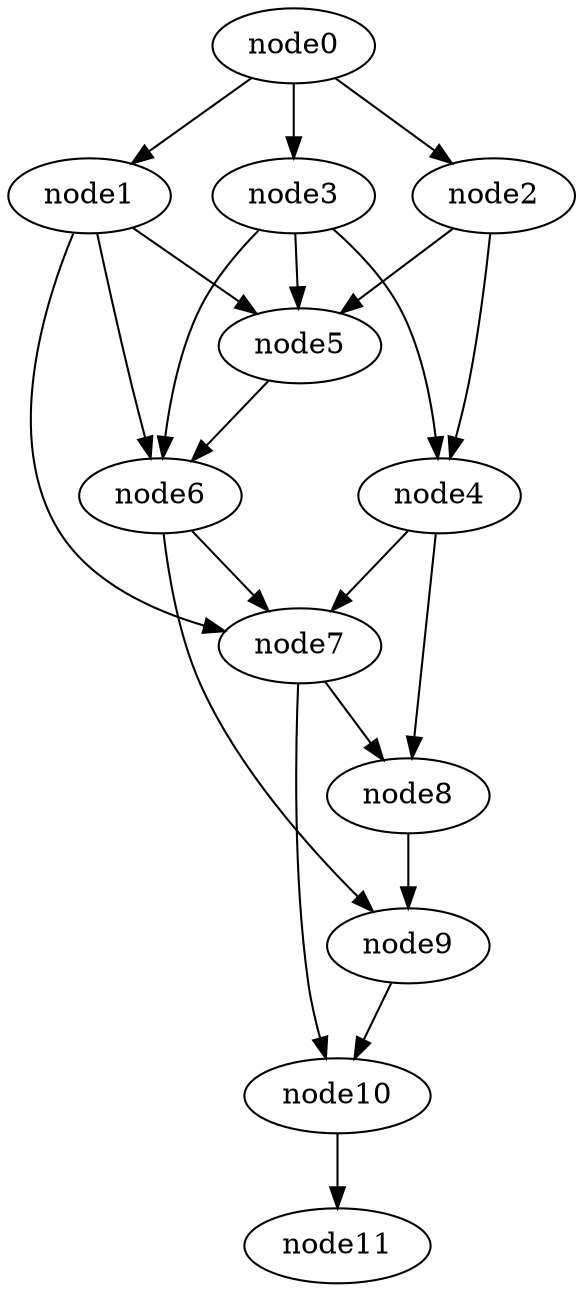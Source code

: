digraph g{
	node11
	node10 -> node11
	node9 -> node10
	node8 -> node9
	node7 -> node10
	node7 -> node8
	node6 -> node9
	node6 -> node7
	node5 -> node6
	node4 -> node8
	node4 -> node7
	node3 -> node6
	node3 -> node5
	node3 -> node4
	node2 -> node5
	node2 -> node4
	node1 -> node7
	node1 -> node6
	node1 -> node5
	node0 -> node3
	node0 -> node2
	node0 -> node1
}

